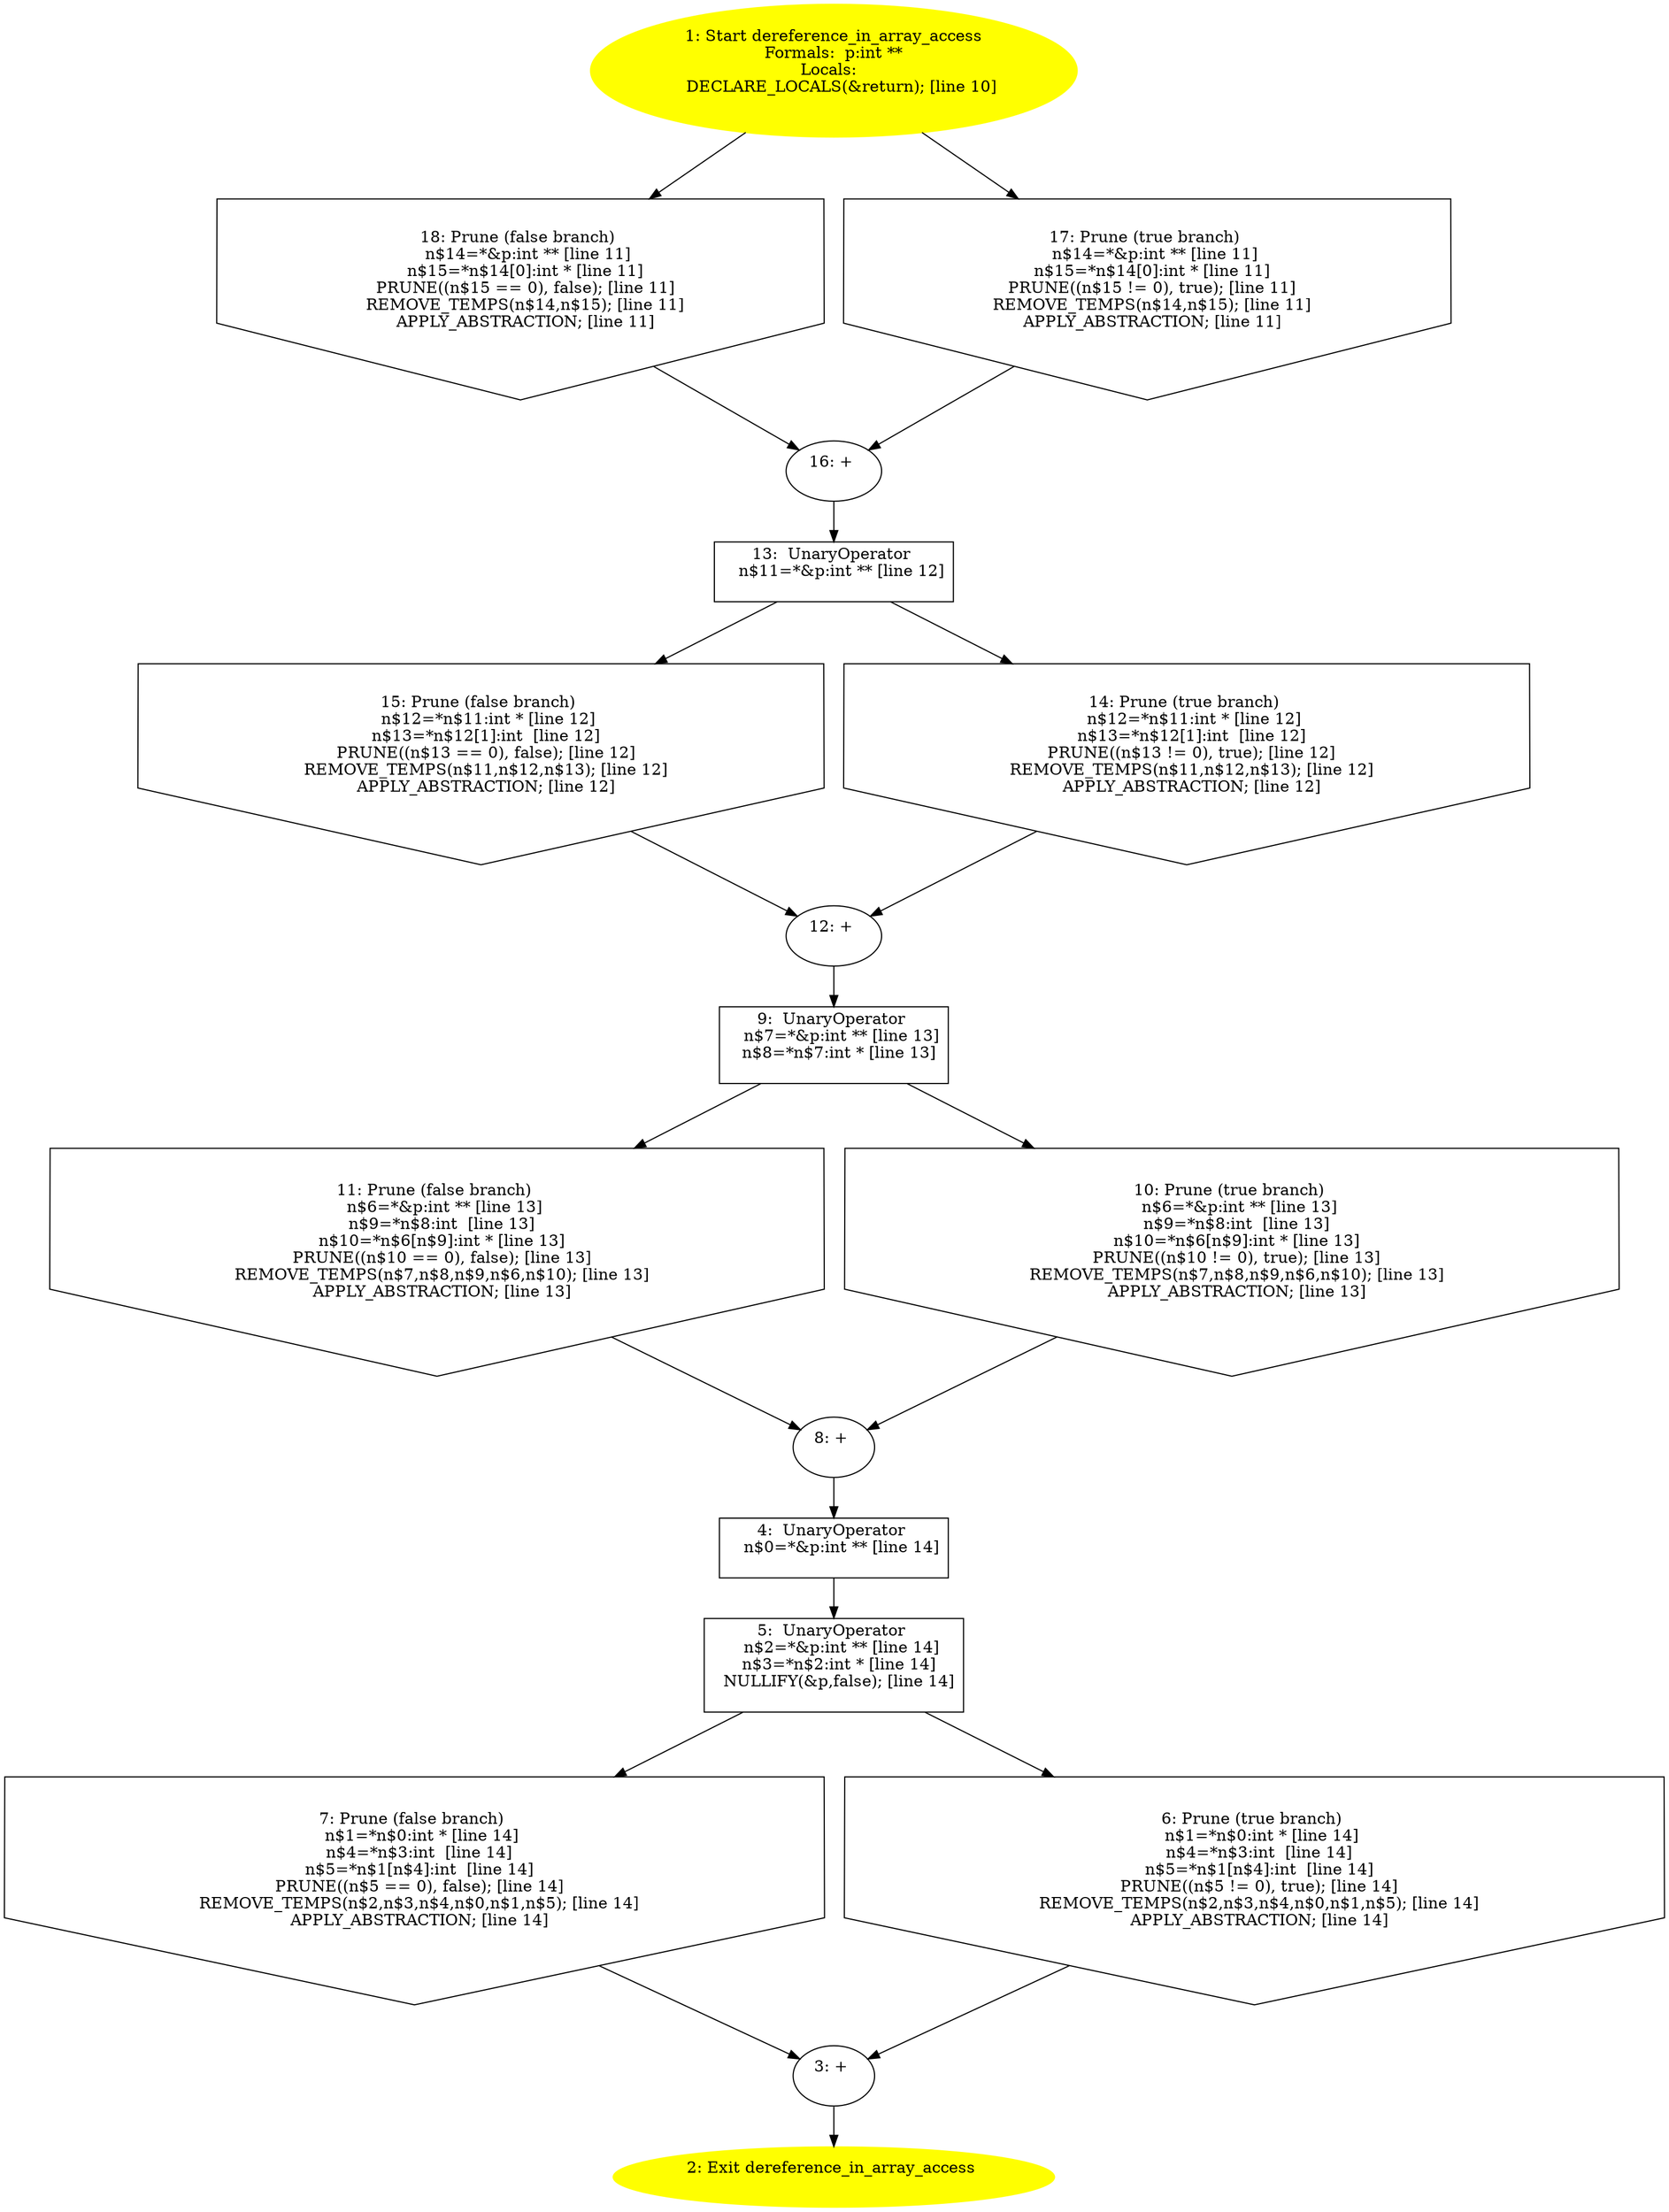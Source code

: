 digraph iCFG {
18 [label="18: Prune (false branch) \n   n$14=*&p:int ** [line 11]\n  n$15=*n$14[0]:int * [line 11]\n  PRUNE((n$15 == 0), false); [line 11]\n  REMOVE_TEMPS(n$14,n$15); [line 11]\n  APPLY_ABSTRACTION; [line 11]\n " shape="invhouse"]
	

	 18 -> 16 ;
17 [label="17: Prune (true branch) \n   n$14=*&p:int ** [line 11]\n  n$15=*n$14[0]:int * [line 11]\n  PRUNE((n$15 != 0), true); [line 11]\n  REMOVE_TEMPS(n$14,n$15); [line 11]\n  APPLY_ABSTRACTION; [line 11]\n " shape="invhouse"]
	

	 17 -> 16 ;
16 [label="16: + \n  " ]
	

	 16 -> 13 ;
15 [label="15: Prune (false branch) \n   n$12=*n$11:int * [line 12]\n  n$13=*n$12[1]:int  [line 12]\n  PRUNE((n$13 == 0), false); [line 12]\n  REMOVE_TEMPS(n$11,n$12,n$13); [line 12]\n  APPLY_ABSTRACTION; [line 12]\n " shape="invhouse"]
	

	 15 -> 12 ;
14 [label="14: Prune (true branch) \n   n$12=*n$11:int * [line 12]\n  n$13=*n$12[1]:int  [line 12]\n  PRUNE((n$13 != 0), true); [line 12]\n  REMOVE_TEMPS(n$11,n$12,n$13); [line 12]\n  APPLY_ABSTRACTION; [line 12]\n " shape="invhouse"]
	

	 14 -> 12 ;
13 [label="13:  UnaryOperator \n   n$11=*&p:int ** [line 12]\n " shape="box"]
	

	 13 -> 14 ;
	 13 -> 15 ;
12 [label="12: + \n  " ]
	

	 12 -> 9 ;
11 [label="11: Prune (false branch) \n   n$6=*&p:int ** [line 13]\n  n$9=*n$8:int  [line 13]\n  n$10=*n$6[n$9]:int * [line 13]\n  PRUNE((n$10 == 0), false); [line 13]\n  REMOVE_TEMPS(n$7,n$8,n$9,n$6,n$10); [line 13]\n  APPLY_ABSTRACTION; [line 13]\n " shape="invhouse"]
	

	 11 -> 8 ;
10 [label="10: Prune (true branch) \n   n$6=*&p:int ** [line 13]\n  n$9=*n$8:int  [line 13]\n  n$10=*n$6[n$9]:int * [line 13]\n  PRUNE((n$10 != 0), true); [line 13]\n  REMOVE_TEMPS(n$7,n$8,n$9,n$6,n$10); [line 13]\n  APPLY_ABSTRACTION; [line 13]\n " shape="invhouse"]
	

	 10 -> 8 ;
9 [label="9:  UnaryOperator \n   n$7=*&p:int ** [line 13]\n  n$8=*n$7:int * [line 13]\n " shape="box"]
	

	 9 -> 10 ;
	 9 -> 11 ;
8 [label="8: + \n  " ]
	

	 8 -> 4 ;
7 [label="7: Prune (false branch) \n   n$1=*n$0:int * [line 14]\n  n$4=*n$3:int  [line 14]\n  n$5=*n$1[n$4]:int  [line 14]\n  PRUNE((n$5 == 0), false); [line 14]\n  REMOVE_TEMPS(n$2,n$3,n$4,n$0,n$1,n$5); [line 14]\n  APPLY_ABSTRACTION; [line 14]\n " shape="invhouse"]
	

	 7 -> 3 ;
6 [label="6: Prune (true branch) \n   n$1=*n$0:int * [line 14]\n  n$4=*n$3:int  [line 14]\n  n$5=*n$1[n$4]:int  [line 14]\n  PRUNE((n$5 != 0), true); [line 14]\n  REMOVE_TEMPS(n$2,n$3,n$4,n$0,n$1,n$5); [line 14]\n  APPLY_ABSTRACTION; [line 14]\n " shape="invhouse"]
	

	 6 -> 3 ;
5 [label="5:  UnaryOperator \n   n$2=*&p:int ** [line 14]\n  n$3=*n$2:int * [line 14]\n  NULLIFY(&p,false); [line 14]\n " shape="box"]
	

	 5 -> 6 ;
	 5 -> 7 ;
4 [label="4:  UnaryOperator \n   n$0=*&p:int ** [line 14]\n " shape="box"]
	

	 4 -> 5 ;
3 [label="3: + \n  " ]
	

	 3 -> 2 ;
2 [label="2: Exit dereference_in_array_access \n  " color=yellow style=filled]
	

1 [label="1: Start dereference_in_array_access\nFormals:  p:int **\nLocals:  \n   DECLARE_LOCALS(&return); [line 10]\n " color=yellow style=filled]
	

	 1 -> 17 ;
	 1 -> 18 ;
}
